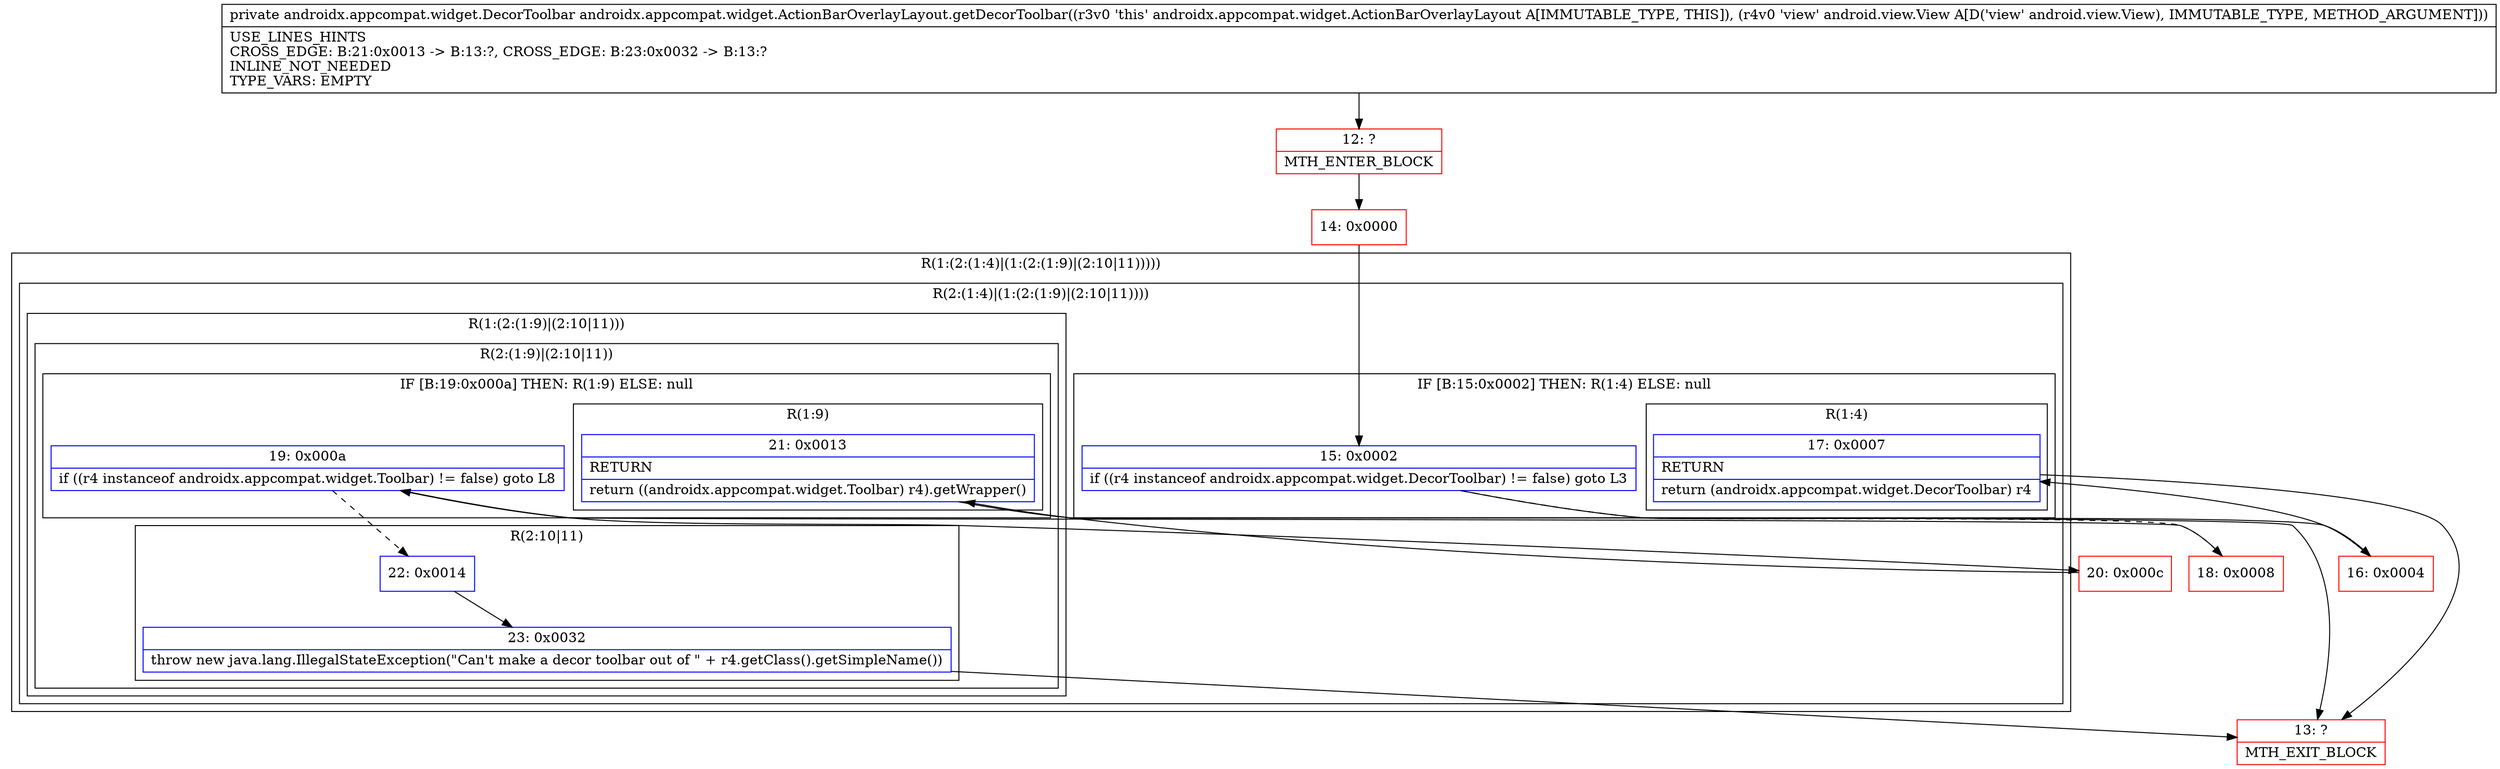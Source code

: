 digraph "CFG forandroidx.appcompat.widget.ActionBarOverlayLayout.getDecorToolbar(Landroid\/view\/View;)Landroidx\/appcompat\/widget\/DecorToolbar;" {
subgraph cluster_Region_1212324595 {
label = "R(1:(2:(1:4)|(1:(2:(1:9)|(2:10|11)))))";
node [shape=record,color=blue];
subgraph cluster_Region_243515920 {
label = "R(2:(1:4)|(1:(2:(1:9)|(2:10|11))))";
node [shape=record,color=blue];
subgraph cluster_IfRegion_1444302221 {
label = "IF [B:15:0x0002] THEN: R(1:4) ELSE: null";
node [shape=record,color=blue];
Node_15 [shape=record,label="{15\:\ 0x0002|if ((r4 instanceof androidx.appcompat.widget.DecorToolbar) != false) goto L3\l}"];
subgraph cluster_Region_265022296 {
label = "R(1:4)";
node [shape=record,color=blue];
Node_17 [shape=record,label="{17\:\ 0x0007|RETURN\l|return (androidx.appcompat.widget.DecorToolbar) r4\l}"];
}
}
subgraph cluster_Region_1401056592 {
label = "R(1:(2:(1:9)|(2:10|11)))";
node [shape=record,color=blue];
subgraph cluster_Region_1124185714 {
label = "R(2:(1:9)|(2:10|11))";
node [shape=record,color=blue];
subgraph cluster_IfRegion_656400826 {
label = "IF [B:19:0x000a] THEN: R(1:9) ELSE: null";
node [shape=record,color=blue];
Node_19 [shape=record,label="{19\:\ 0x000a|if ((r4 instanceof androidx.appcompat.widget.Toolbar) != false) goto L8\l}"];
subgraph cluster_Region_2002673450 {
label = "R(1:9)";
node [shape=record,color=blue];
Node_21 [shape=record,label="{21\:\ 0x0013|RETURN\l|return ((androidx.appcompat.widget.Toolbar) r4).getWrapper()\l}"];
}
}
subgraph cluster_Region_938886268 {
label = "R(2:10|11)";
node [shape=record,color=blue];
Node_22 [shape=record,label="{22\:\ 0x0014}"];
Node_23 [shape=record,label="{23\:\ 0x0032|throw new java.lang.IllegalStateException(\"Can't make a decor toolbar out of \" + r4.getClass().getSimpleName())\l}"];
}
}
}
}
}
Node_12 [shape=record,color=red,label="{12\:\ ?|MTH_ENTER_BLOCK\l}"];
Node_14 [shape=record,color=red,label="{14\:\ 0x0000}"];
Node_16 [shape=record,color=red,label="{16\:\ 0x0004}"];
Node_13 [shape=record,color=red,label="{13\:\ ?|MTH_EXIT_BLOCK\l}"];
Node_18 [shape=record,color=red,label="{18\:\ 0x0008}"];
Node_20 [shape=record,color=red,label="{20\:\ 0x000c}"];
MethodNode[shape=record,label="{private androidx.appcompat.widget.DecorToolbar androidx.appcompat.widget.ActionBarOverlayLayout.getDecorToolbar((r3v0 'this' androidx.appcompat.widget.ActionBarOverlayLayout A[IMMUTABLE_TYPE, THIS]), (r4v0 'view' android.view.View A[D('view' android.view.View), IMMUTABLE_TYPE, METHOD_ARGUMENT]))  | USE_LINES_HINTS\lCROSS_EDGE: B:21:0x0013 \-\> B:13:?, CROSS_EDGE: B:23:0x0032 \-\> B:13:?\lINLINE_NOT_NEEDED\lTYPE_VARS: EMPTY\l}"];
MethodNode -> Node_12;Node_15 -> Node_16;
Node_15 -> Node_18[style=dashed];
Node_17 -> Node_13;
Node_19 -> Node_20;
Node_19 -> Node_22[style=dashed];
Node_21 -> Node_13;
Node_22 -> Node_23;
Node_23 -> Node_13;
Node_12 -> Node_14;
Node_14 -> Node_15;
Node_16 -> Node_17;
Node_18 -> Node_19;
Node_20 -> Node_21;
}

